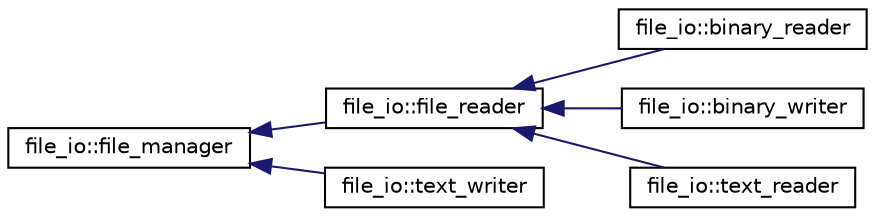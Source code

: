 digraph "Graphical Class Hierarchy"
{
 // LATEX_PDF_SIZE
  edge [fontname="Helvetica",fontsize="10",labelfontname="Helvetica",labelfontsize="10"];
  node [fontname="Helvetica",fontsize="10",shape=record];
  rankdir="LR";
  Node0 [label="file_io::file_manager",height=0.2,width=0.4,color="black", fillcolor="white", style="filled",URL="$structfile__io_1_1file__manager.html",tooltip="Defines a base type for managint file I/O."];
  Node0 -> Node1 [dir="back",color="midnightblue",fontsize="10",style="solid",fontname="Helvetica"];
  Node1 [label="file_io::file_reader",height=0.2,width=0.4,color="black", fillcolor="white", style="filled",URL="$structfile__io_1_1file__reader.html",tooltip="Defines a mechanism for reading files."];
  Node1 -> Node2 [dir="back",color="midnightblue",fontsize="10",style="solid",fontname="Helvetica"];
  Node2 [label="file_io::binary_reader",height=0.2,width=0.4,color="black", fillcolor="white", style="filled",URL="$structfile__io_1_1binary__reader.html",tooltip="Defines a mechanism for reading binary files."];
  Node1 -> Node3 [dir="back",color="midnightblue",fontsize="10",style="solid",fontname="Helvetica"];
  Node3 [label="file_io::binary_writer",height=0.2,width=0.4,color="black", fillcolor="white", style="filled",URL="$structfile__io_1_1binary__writer.html",tooltip="Defines a mechanism for writing binary files."];
  Node1 -> Node4 [dir="back",color="midnightblue",fontsize="10",style="solid",fontname="Helvetica"];
  Node4 [label="file_io::text_reader",height=0.2,width=0.4,color="black", fillcolor="white", style="filled",URL="$structfile__io_1_1text__reader.html",tooltip="Defines a mechanism for reading text files."];
  Node0 -> Node5 [dir="back",color="midnightblue",fontsize="10",style="solid",fontname="Helvetica"];
  Node5 [label="file_io::text_writer",height=0.2,width=0.4,color="black", fillcolor="white", style="filled",URL="$structfile__io_1_1text__writer.html",tooltip="Defines a mechanism for writing text files."];
}

